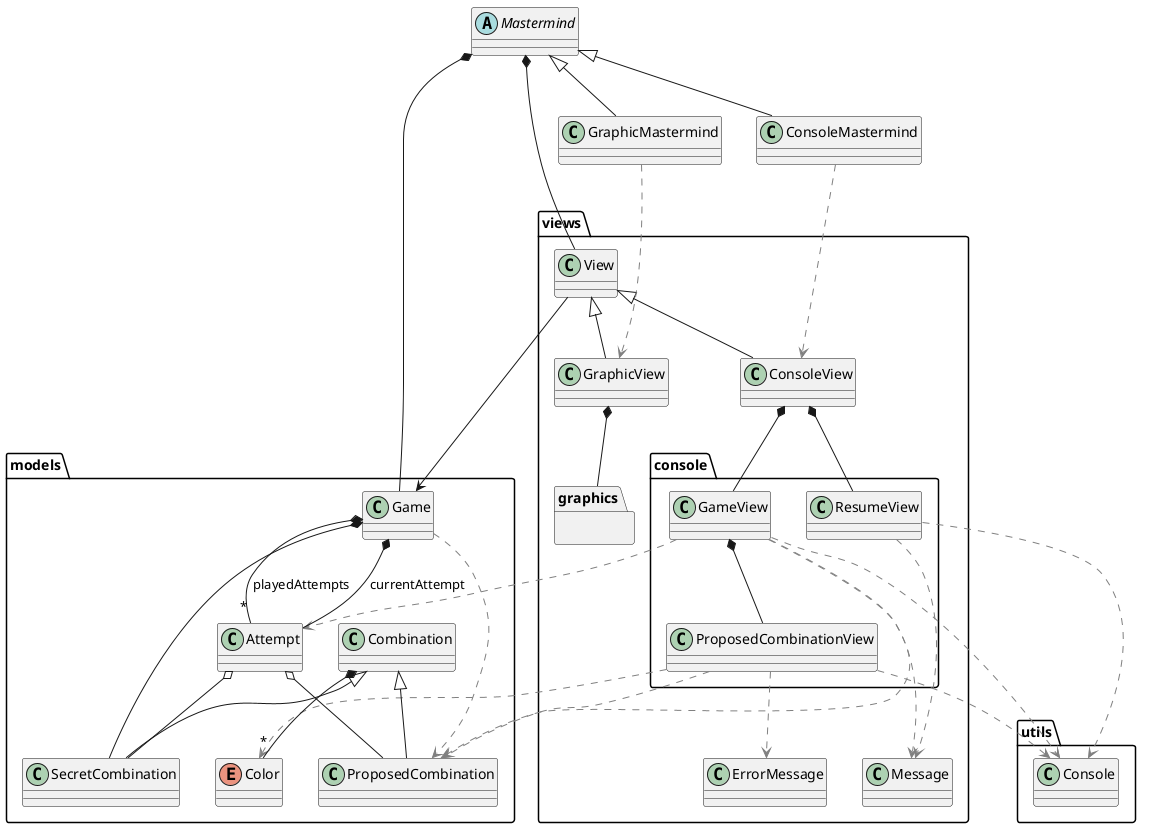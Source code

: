 @startuml
skinparam {
    BoundaryBackgroundColor #629EF9
    BoundaryBorderColor black
    BoundaryFontSize 12
    BoundarySize 10
    ControlBackgroundColor #b5bd68
    ControlBorderColor #718c00
    EntityBackgroundColor #F2AC4E
    EntityBorderColor black
}

abstract class Mastermind
class ConsoleMastermind
class GraphicMastermind

package models {
class Game
class Combination
class SecretCombination
class ProposedCombination
Enum Color
class Attempt

}
package utils{
class Console
}



package views {

    class ErrorMessage
    class Message
    class View
    class GraphicView
    class ConsoleView

    package console{
        class ProposedCombinationView
        class ResumeView
        class GameView
}


    package graphics {

    }

}

Mastermind <|-- ConsoleMastermind
Mastermind <|-- GraphicMastermind
View <|-- ConsoleView
View <|-- GraphicView
Mastermind *--- Game
Mastermind *--- View
View ---> Game
ConsoleMastermind .[#Gray].> ConsoleView
GraphicMastermind .[#Gray].> GraphicView
ConsoleView *-- GameView
ConsoleView *-- ResumeView
GameView *-- ProposedCombinationView
ResumeView .[#Gray].> Console
GameView .[#Gray].> Console
ProposedCombinationView .[#Gray].> Console
ProposedCombinationView .[#Gray].> ProposedCombination
ProposedCombinationView .[#Gray].> Color
GameView .[#Gray].> ProposedCombination
GameView .[#Gray].> Attempt

Combination <|-- ProposedCombination
Combination <|-- SecretCombination
Attempt o-- ProposedCombination
Attempt o-- SecretCombination
Combination *-- "*" Color
Game *-- SecretCombination
Game .[#Gray].> ProposedCombination
Game *-- "*" Attempt : playedAttempts
Game *-- Attempt : currentAttempt
ProposedCombinationView .[#Gray].> ErrorMessage
GameView ..[#Gray].> Message
ResumeView ..[#Gray].> Message
GraphicView *-- graphics
@enduml
